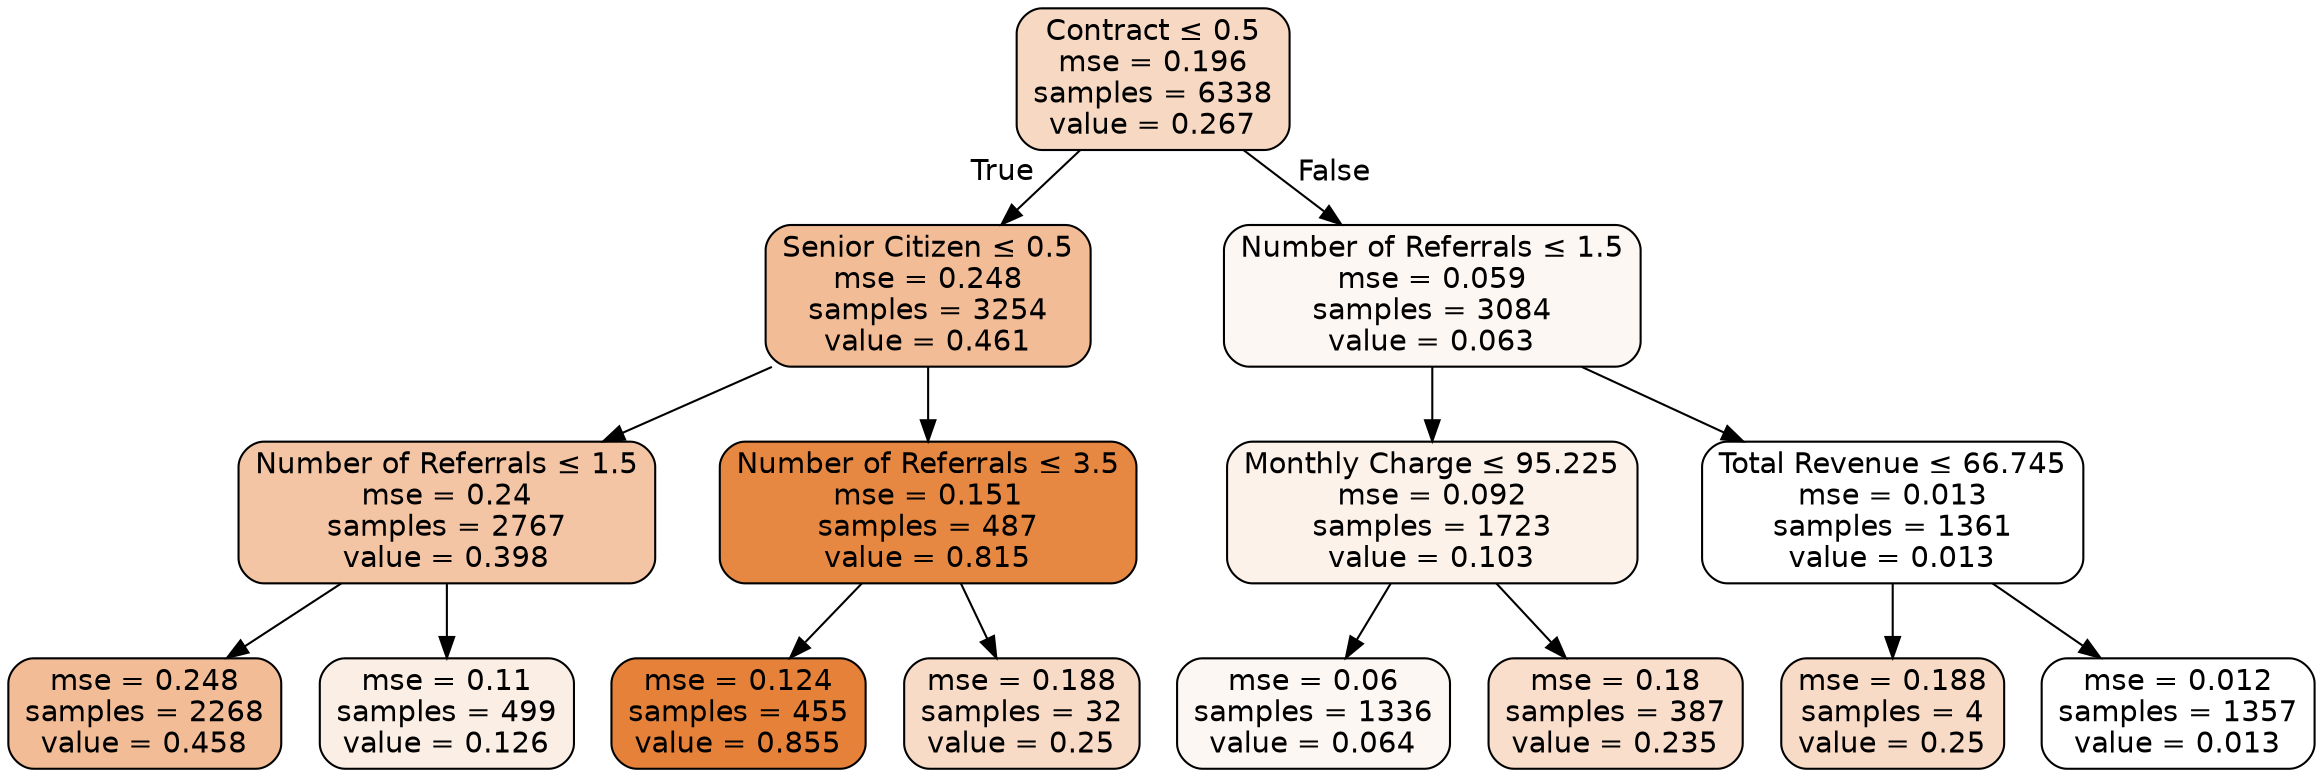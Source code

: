 digraph Tree {
node [shape=box, style="filled, rounded", color="black", fontname=helvetica] ;
edge [fontname=helvetica] ;
0 [label=<Contract &le; 0.5<br/>mse = 0.196<br/>samples = 6338<br/>value = 0.267>, fillcolor="#f7d9c3"] ;
1 [label=<Senior Citizen &le; 0.5<br/>mse = 0.248<br/>samples = 3254<br/>value = 0.461>, fillcolor="#f1bc96"] ;
0 -> 1 [labeldistance=2.5, labelangle=45, headlabel="True"] ;
2 [label=<Number of Referrals &le; 1.5<br/>mse = 0.24<br/>samples = 2767<br/>value = 0.398>, fillcolor="#f3c5a4"] ;
1 -> 2 ;
3 [label=<mse = 0.248<br/>samples = 2268<br/>value = 0.458>, fillcolor="#f1bc96"] ;
2 -> 3 ;
4 [label=<mse = 0.11<br/>samples = 499<br/>value = 0.126>, fillcolor="#fbeee4"] ;
2 -> 4 ;
5 [label=<Number of Referrals &le; 3.5<br/>mse = 0.151<br/>samples = 487<br/>value = 0.815>, fillcolor="#e68742"] ;
1 -> 5 ;
6 [label=<mse = 0.124<br/>samples = 455<br/>value = 0.855>, fillcolor="#e58139"] ;
5 -> 6 ;
7 [label=<mse = 0.188<br/>samples = 32<br/>value = 0.25>, fillcolor="#f8dbc7"] ;
5 -> 7 ;
8 [label=<Number of Referrals &le; 1.5<br/>mse = 0.059<br/>samples = 3084<br/>value = 0.063>, fillcolor="#fdf7f3"] ;
0 -> 8 [labeldistance=2.5, labelangle=-45, headlabel="False"] ;
9 [label=<Monthly Charge &le; 95.225<br/>mse = 0.092<br/>samples = 1723<br/>value = 0.103>, fillcolor="#fcf2ea"] ;
8 -> 9 ;
10 [label=<mse = 0.06<br/>samples = 1336<br/>value = 0.064>, fillcolor="#fdf7f3"] ;
9 -> 10 ;
11 [label=<mse = 0.18<br/>samples = 387<br/>value = 0.235>, fillcolor="#f8decb"] ;
9 -> 11 ;
12 [label=<Total Revenue &le; 66.745<br/>mse = 0.013<br/>samples = 1361<br/>value = 0.013>, fillcolor="#ffffff"] ;
8 -> 12 ;
13 [label=<mse = 0.188<br/>samples = 4<br/>value = 0.25>, fillcolor="#f8dbc7"] ;
12 -> 13 ;
14 [label=<mse = 0.012<br/>samples = 1357<br/>value = 0.013>, fillcolor="#ffffff"] ;
12 -> 14 ;
}
